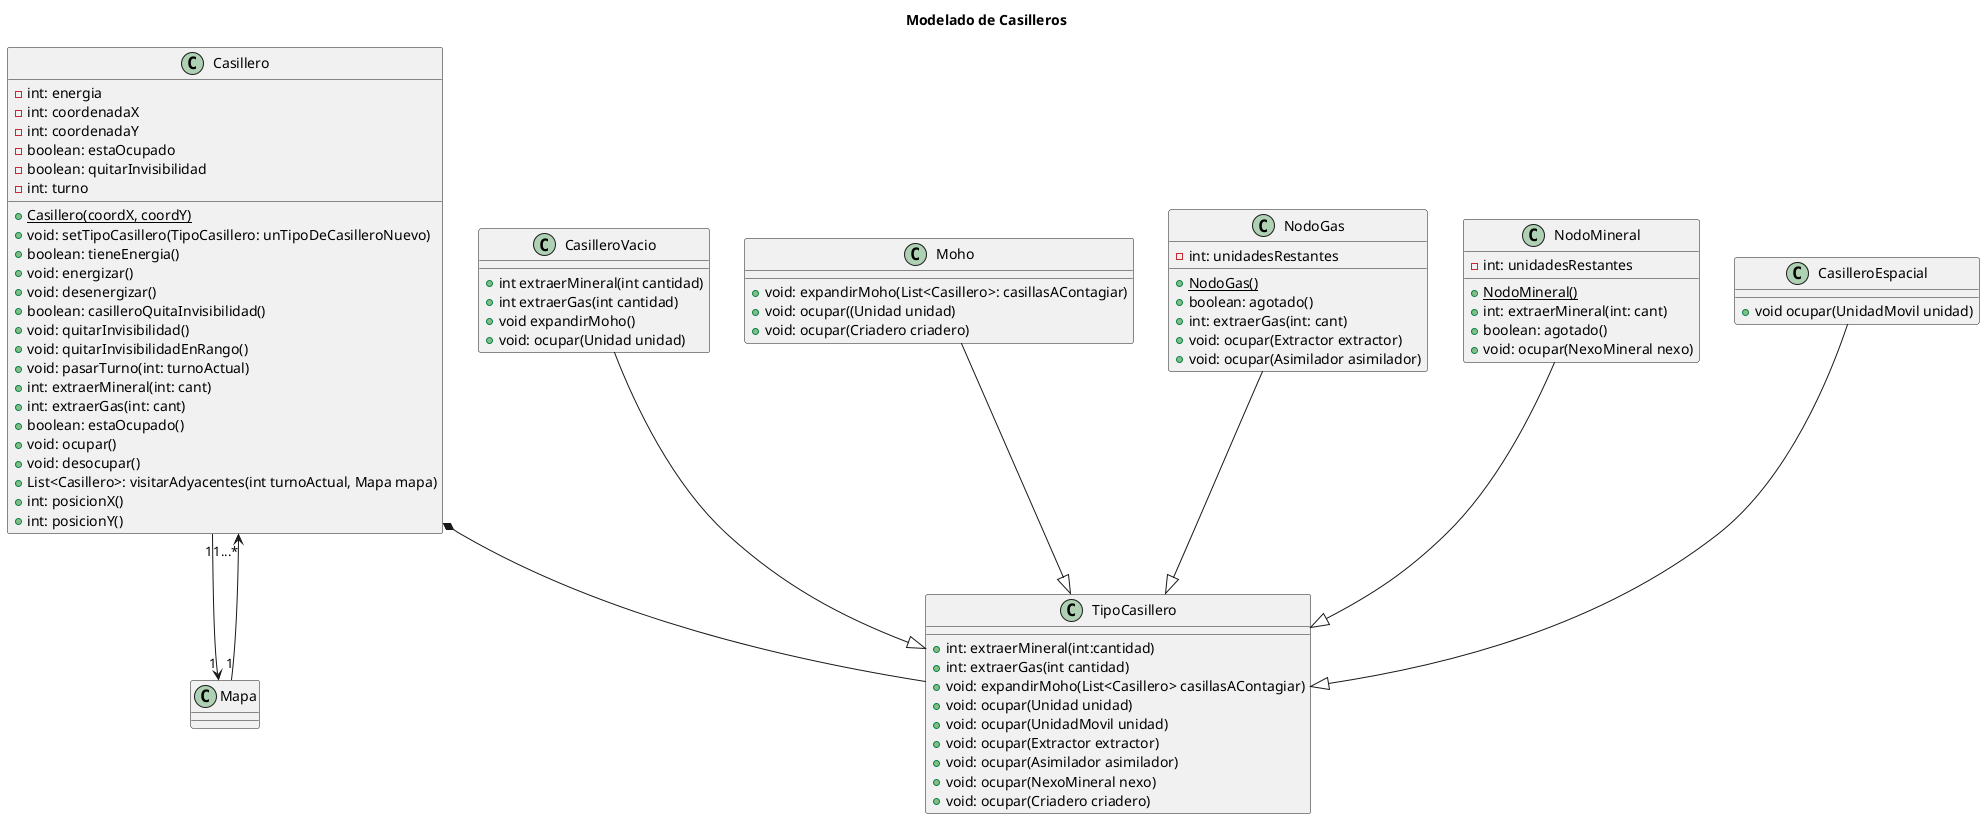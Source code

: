 @startuml
title Modelado de Casilleros


class Casillero {
 - int: energia
 - int: coordenadaX
 - int: coordenadaY
 - boolean: estaOcupado
 - boolean: quitarInvisibilidad
 - int: turno

 + <u>Casillero(coordX, coordY)
 + void: setTipoCasillero(TipoCasillero: unTipoDeCasilleroNuevo)
 + boolean: tieneEnergia()
 + void: energizar()
 + void: desenergizar()
 + boolean: casilleroQuitaInvisibilidad()
 + void: quitarInvisibilidad()
 + void: quitarInvisibilidadEnRango()
 + void: pasarTurno(int: turnoActual)
 + int: extraerMineral(int: cant)
 + int: extraerGas(int: cant)
 + boolean: estaOcupado()
 + void: ocupar()
 + void: desocupar()
 + List<Casillero>: visitarAdyacentes(int turnoActual, Mapa mapa)
 + int: posicionX()
 + int: posicionY()
}





Casillero "1" --> "1"Mapa
Mapa "1"--> "1...*" Casillero
Casillero *-- TipoCasillero
CasilleroVacio --|> TipoCasillero
Moho --|> TipoCasillero
NodoGas --|> TipoCasillero
NodoMineral --|> TipoCasillero
CasilleroEspacial --|> TipoCasillero
class TipoCasillero{

 + int: extraerMineral(int:cantidad)
 + int: extraerGas(int cantidad)
 + void: expandirMoho(List<Casillero> casillasAContagiar)
 + void: ocupar(Unidad unidad)
 + void: ocupar(UnidadMovil unidad)
 + void: ocupar(Extractor extractor)
 + void: ocupar(Asimilador asimilador)
 + void: ocupar(NexoMineral nexo)
 + void: ocupar(Criadero criadero)
}


class Moho{
 + void: expandirMoho(List<Casillero>: casillasAContagiar)
 + void: ocupar((Unidad unidad)
 + void: ocupar(Criadero criadero)
}

class NodoGas{
 - int: unidadesRestantes
 + <u>NodoGas()
 + boolean: agotado()
 + int: extraerGas(int: cant)
 + void: ocupar(Extractor extractor)
 + void: ocupar(Asimilador asimilador)
}

class NodoMineral{
 - int: unidadesRestantes
 + <u>NodoMineral()
 + int: extraerMineral(int: cant)
 + boolean: agotado()
 + void: ocupar(NexoMineral nexo)
}

class CasilleroEspacial {
 + void ocupar(UnidadMovil unidad)
}

class CasilleroVacio{
+ int extraerMineral(int cantidad)
+ int extraerGas(int cantidad)
+ void expandirMoho()
+ void: ocupar(Unidad unidad)
}
@enduml